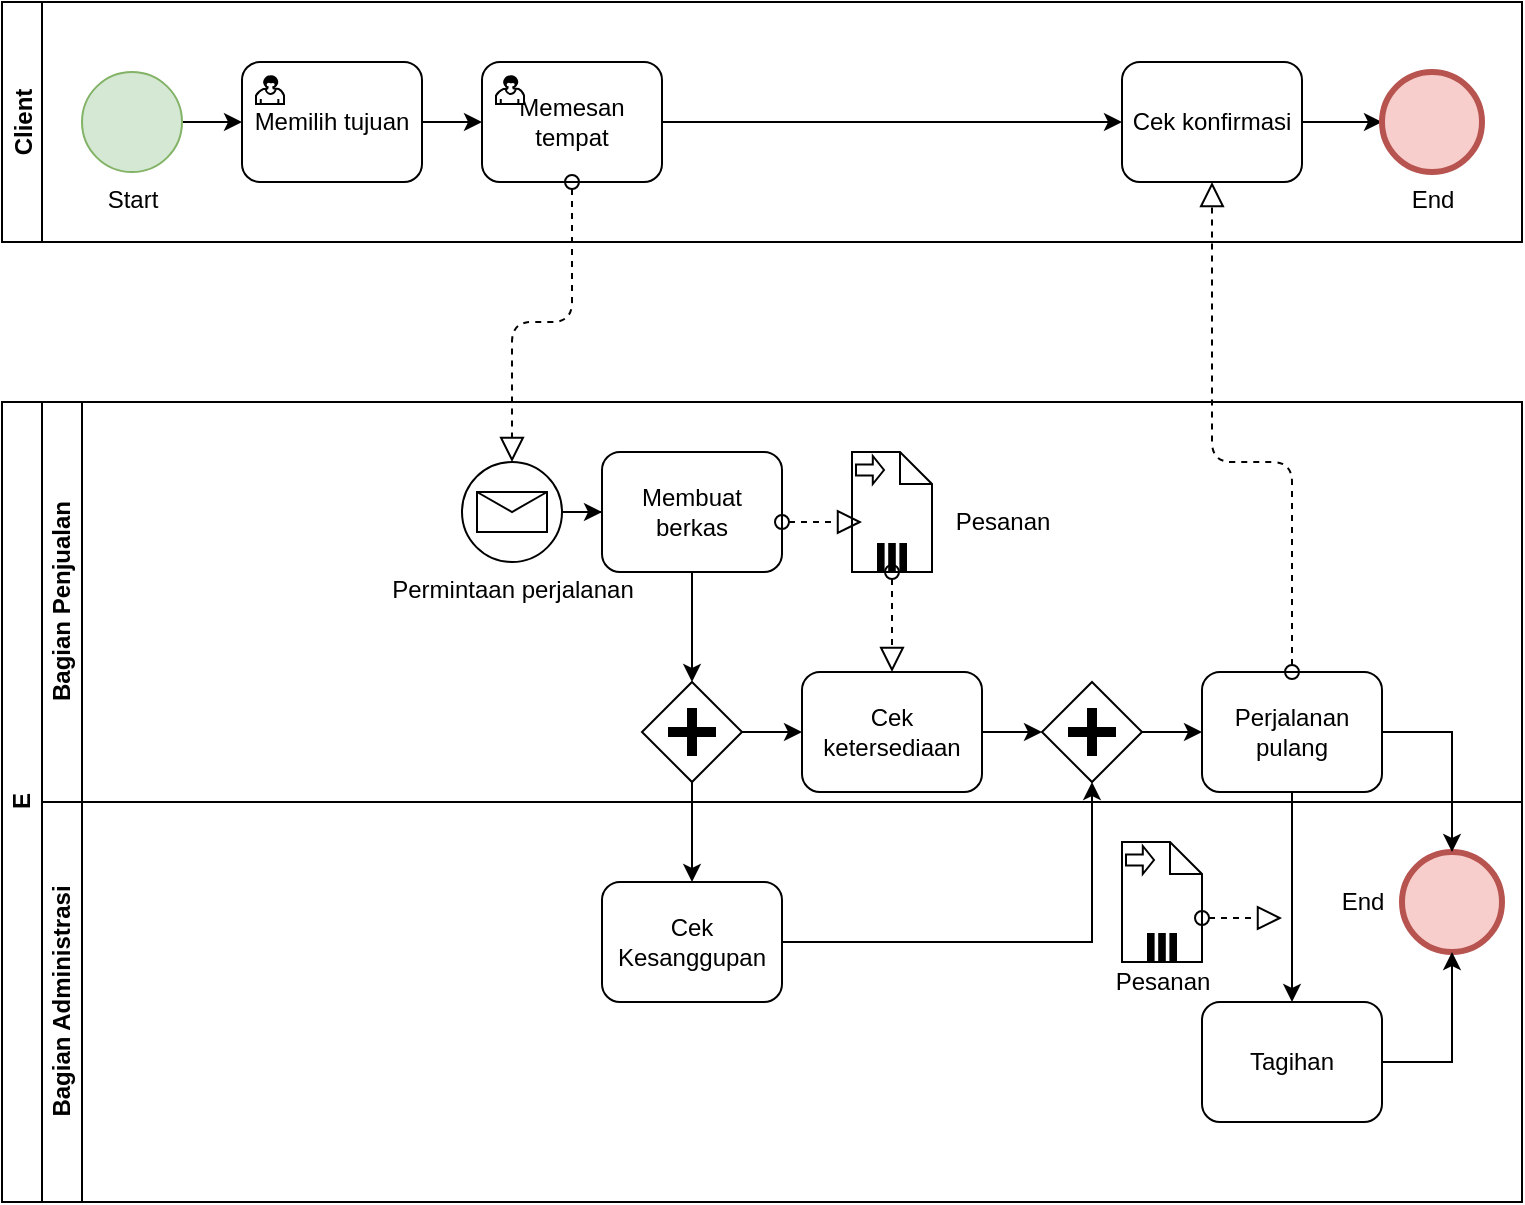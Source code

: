 <mxfile version="13.7.1" type="github">
  <diagram id="rntQ7MFs9RyXZs8C_t1R" name="Page-1">
    <mxGraphModel dx="868" dy="455" grid="1" gridSize="10" guides="1" tooltips="1" connect="1" arrows="1" fold="1" page="1" pageScale="1" pageWidth="850" pageHeight="1100" math="0" shadow="0">
      <root>
        <mxCell id="0" />
        <mxCell id="1" parent="0" />
        <mxCell id="z7o3CKTYqqBQ7aBaNFPh-1" value="Client" style="swimlane;startSize=20;horizontal=0;" parent="1" vertex="1">
          <mxGeometry x="40" y="80" width="760" height="120" as="geometry" />
        </mxCell>
        <mxCell id="z7o3CKTYqqBQ7aBaNFPh-34" style="edgeStyle=orthogonalEdgeStyle;rounded=0;orthogonalLoop=1;jettySize=auto;html=1;" parent="z7o3CKTYqqBQ7aBaNFPh-1" source="z7o3CKTYqqBQ7aBaNFPh-7" target="z7o3CKTYqqBQ7aBaNFPh-10" edge="1">
          <mxGeometry relative="1" as="geometry" />
        </mxCell>
        <mxCell id="z7o3CKTYqqBQ7aBaNFPh-7" value="&lt;div&gt;Start&lt;/div&gt;" style="shape=mxgraph.bpmn.shape;html=1;verticalLabelPosition=bottom;labelBackgroundColor=#ffffff;verticalAlign=top;align=center;perimeter=ellipsePerimeter;outlineConnect=0;outline=standard;symbol=general;fillColor=#d5e8d4;strokeColor=#82b366;" parent="z7o3CKTYqqBQ7aBaNFPh-1" vertex="1">
          <mxGeometry x="40" y="35" width="50" height="50" as="geometry" />
        </mxCell>
        <mxCell id="z7o3CKTYqqBQ7aBaNFPh-35" style="edgeStyle=orthogonalEdgeStyle;rounded=0;orthogonalLoop=1;jettySize=auto;html=1;" parent="z7o3CKTYqqBQ7aBaNFPh-1" source="z7o3CKTYqqBQ7aBaNFPh-10" target="z7o3CKTYqqBQ7aBaNFPh-14" edge="1">
          <mxGeometry relative="1" as="geometry" />
        </mxCell>
        <mxCell id="z7o3CKTYqqBQ7aBaNFPh-10" value="Memilih tujuan" style="html=1;whiteSpace=wrap;rounded=1;dropTarget=0;" parent="z7o3CKTYqqBQ7aBaNFPh-1" vertex="1">
          <mxGeometry x="120" y="30" width="90" height="60" as="geometry" />
        </mxCell>
        <mxCell id="z7o3CKTYqqBQ7aBaNFPh-11" value="" style="html=1;shape=mxgraph.bpmn.user_task;outlineConnect=0;" parent="z7o3CKTYqqBQ7aBaNFPh-10" vertex="1">
          <mxGeometry width="14" height="14" relative="1" as="geometry">
            <mxPoint x="7" y="7" as="offset" />
          </mxGeometry>
        </mxCell>
        <mxCell id="z7o3CKTYqqBQ7aBaNFPh-36" style="edgeStyle=orthogonalEdgeStyle;rounded=0;orthogonalLoop=1;jettySize=auto;html=1;entryX=0;entryY=0.5;entryDx=0;entryDy=0;" parent="z7o3CKTYqqBQ7aBaNFPh-1" source="z7o3CKTYqqBQ7aBaNFPh-14" target="z7o3CKTYqqBQ7aBaNFPh-17" edge="1">
          <mxGeometry relative="1" as="geometry" />
        </mxCell>
        <mxCell id="z7o3CKTYqqBQ7aBaNFPh-14" value="Memesan tempat" style="html=1;whiteSpace=wrap;rounded=1;dropTarget=0;" parent="z7o3CKTYqqBQ7aBaNFPh-1" vertex="1">
          <mxGeometry x="240" y="30" width="90" height="60" as="geometry" />
        </mxCell>
        <mxCell id="z7o3CKTYqqBQ7aBaNFPh-15" value="" style="html=1;shape=mxgraph.bpmn.user_task;outlineConnect=0;" parent="z7o3CKTYqqBQ7aBaNFPh-14" vertex="1">
          <mxGeometry width="14" height="14" relative="1" as="geometry">
            <mxPoint x="7" y="7" as="offset" />
          </mxGeometry>
        </mxCell>
        <mxCell id="z7o3CKTYqqBQ7aBaNFPh-38" style="edgeStyle=orthogonalEdgeStyle;rounded=0;orthogonalLoop=1;jettySize=auto;html=1;" parent="z7o3CKTYqqBQ7aBaNFPh-1" source="z7o3CKTYqqBQ7aBaNFPh-17" target="z7o3CKTYqqBQ7aBaNFPh-37" edge="1">
          <mxGeometry relative="1" as="geometry" />
        </mxCell>
        <mxCell id="z7o3CKTYqqBQ7aBaNFPh-17" value="Cek konfirmasi" style="shape=ext;rounded=1;html=1;whiteSpace=wrap;" parent="z7o3CKTYqqBQ7aBaNFPh-1" vertex="1">
          <mxGeometry x="560" y="30" width="90" height="60" as="geometry" />
        </mxCell>
        <mxCell id="z7o3CKTYqqBQ7aBaNFPh-37" value="End" style="shape=mxgraph.bpmn.shape;html=1;verticalLabelPosition=bottom;labelBackgroundColor=#ffffff;verticalAlign=top;align=center;perimeter=ellipsePerimeter;outlineConnect=0;outline=end;symbol=general;fillColor=#f8cecc;strokeColor=#b85450;" parent="z7o3CKTYqqBQ7aBaNFPh-1" vertex="1">
          <mxGeometry x="690" y="35" width="50" height="50" as="geometry" />
        </mxCell>
        <mxCell id="z7o3CKTYqqBQ7aBaNFPh-3" value="E" style="swimlane;html=1;childLayout=stackLayout;resizeParent=1;resizeParentMax=0;horizontal=0;startSize=20;horizontalStack=0;" parent="1" vertex="1">
          <mxGeometry x="40" y="280" width="760" height="400" as="geometry" />
        </mxCell>
        <mxCell id="z7o3CKTYqqBQ7aBaNFPh-5" value="Bagian Penjualan" style="swimlane;html=1;startSize=20;horizontal=0;" parent="z7o3CKTYqqBQ7aBaNFPh-3" vertex="1">
          <mxGeometry x="20" width="740" height="200" as="geometry" />
        </mxCell>
        <mxCell id="z7o3CKTYqqBQ7aBaNFPh-23" value="" style="shape=note;whiteSpace=wrap;size=16;html=1;dropTarget=0;" parent="z7o3CKTYqqBQ7aBaNFPh-5" vertex="1">
          <mxGeometry x="405" y="25" width="40" height="60" as="geometry" />
        </mxCell>
        <mxCell id="z7o3CKTYqqBQ7aBaNFPh-24" value="" style="html=1;shape=singleArrow;arrowWidth=0.4;arrowSize=0.4;outlineConnect=0;" parent="z7o3CKTYqqBQ7aBaNFPh-23" vertex="1">
          <mxGeometry width="14" height="14" relative="1" as="geometry">
            <mxPoint x="2" y="2" as="offset" />
          </mxGeometry>
        </mxCell>
        <mxCell id="z7o3CKTYqqBQ7aBaNFPh-25" value="" style="html=1;whiteSpace=wrap;shape=parallelMarker;outlineConnect=0;" parent="z7o3CKTYqqBQ7aBaNFPh-23" vertex="1">
          <mxGeometry x="0.5" y="1" width="14" height="14" relative="1" as="geometry">
            <mxPoint x="-7" y="-14" as="offset" />
          </mxGeometry>
        </mxCell>
        <mxCell id="z7o3CKTYqqBQ7aBaNFPh-40" style="edgeStyle=orthogonalEdgeStyle;rounded=0;orthogonalLoop=1;jettySize=auto;html=1;" parent="z7o3CKTYqqBQ7aBaNFPh-5" source="z7o3CKTYqqBQ7aBaNFPh-18" target="z7o3CKTYqqBQ7aBaNFPh-19" edge="1">
          <mxGeometry relative="1" as="geometry" />
        </mxCell>
        <mxCell id="z7o3CKTYqqBQ7aBaNFPh-18" value="Permintaan perjalanan" style="shape=mxgraph.bpmn.shape;html=1;verticalLabelPosition=bottom;labelBackgroundColor=#ffffff;verticalAlign=top;align=center;perimeter=ellipsePerimeter;outlineConnect=0;outline=standard;symbol=message;" parent="z7o3CKTYqqBQ7aBaNFPh-5" vertex="1">
          <mxGeometry x="210" y="30" width="50" height="50" as="geometry" />
        </mxCell>
        <mxCell id="z7o3CKTYqqBQ7aBaNFPh-41" style="edgeStyle=orthogonalEdgeStyle;rounded=0;orthogonalLoop=1;jettySize=auto;html=1;" parent="z7o3CKTYqqBQ7aBaNFPh-5" source="z7o3CKTYqqBQ7aBaNFPh-19" target="z7o3CKTYqqBQ7aBaNFPh-21" edge="1">
          <mxGeometry relative="1" as="geometry" />
        </mxCell>
        <mxCell id="z7o3CKTYqqBQ7aBaNFPh-19" value="Membuat berkas" style="shape=ext;rounded=1;html=1;whiteSpace=wrap;" parent="z7o3CKTYqqBQ7aBaNFPh-5" vertex="1">
          <mxGeometry x="280" y="25" width="90" height="60" as="geometry" />
        </mxCell>
        <mxCell id="z7o3CKTYqqBQ7aBaNFPh-46" value="" style="startArrow=oval;startFill=0;startSize=7;endArrow=block;endFill=0;endSize=10;dashed=1;html=1;exitX=0.5;exitY=1;exitDx=0;exitDy=0;entryX=0.5;entryY=0;entryDx=0;entryDy=0;" parent="z7o3CKTYqqBQ7aBaNFPh-5" source="z7o3CKTYqqBQ7aBaNFPh-25" target="z7o3CKTYqqBQ7aBaNFPh-26" edge="1">
          <mxGeometry width="100" relative="1" as="geometry">
            <mxPoint x="470" y="60" as="sourcePoint" />
            <mxPoint x="570" y="60" as="targetPoint" />
          </mxGeometry>
        </mxCell>
        <mxCell id="z7o3CKTYqqBQ7aBaNFPh-47" style="edgeStyle=orthogonalEdgeStyle;rounded=0;orthogonalLoop=1;jettySize=auto;html=1;entryX=0;entryY=0.5;entryDx=0;entryDy=0;" parent="z7o3CKTYqqBQ7aBaNFPh-5" source="z7o3CKTYqqBQ7aBaNFPh-21" target="z7o3CKTYqqBQ7aBaNFPh-26" edge="1">
          <mxGeometry relative="1" as="geometry" />
        </mxCell>
        <mxCell id="z7o3CKTYqqBQ7aBaNFPh-57" value="Pesanan" style="text;html=1;align=center;verticalAlign=middle;resizable=0;points=[];autosize=1;" parent="z7o3CKTYqqBQ7aBaNFPh-5" vertex="1">
          <mxGeometry x="445" y="50" width="70" height="20" as="geometry" />
        </mxCell>
        <mxCell id="z7o3CKTYqqBQ7aBaNFPh-21" value="" style="shape=mxgraph.bpmn.shape;html=1;verticalLabelPosition=bottom;labelBackgroundColor=#ffffff;verticalAlign=top;align=center;perimeter=rhombusPerimeter;background=gateway;outlineConnect=0;outline=none;symbol=parallelGw;" parent="z7o3CKTYqqBQ7aBaNFPh-5" vertex="1">
          <mxGeometry x="300" y="140" width="50" height="50" as="geometry" />
        </mxCell>
        <mxCell id="z7o3CKTYqqBQ7aBaNFPh-48" style="edgeStyle=orthogonalEdgeStyle;rounded=0;orthogonalLoop=1;jettySize=auto;html=1;entryX=0;entryY=0.5;entryDx=0;entryDy=0;" parent="z7o3CKTYqqBQ7aBaNFPh-5" source="z7o3CKTYqqBQ7aBaNFPh-26" target="z7o3CKTYqqBQ7aBaNFPh-27" edge="1">
          <mxGeometry relative="1" as="geometry" />
        </mxCell>
        <mxCell id="z7o3CKTYqqBQ7aBaNFPh-26" value="Cek ketersediaan" style="shape=ext;rounded=1;html=1;whiteSpace=wrap;" parent="z7o3CKTYqqBQ7aBaNFPh-5" vertex="1">
          <mxGeometry x="380" y="135" width="90" height="60" as="geometry" />
        </mxCell>
        <mxCell id="z7o3CKTYqqBQ7aBaNFPh-49" style="edgeStyle=orthogonalEdgeStyle;rounded=0;orthogonalLoop=1;jettySize=auto;html=1;" parent="z7o3CKTYqqBQ7aBaNFPh-5" source="z7o3CKTYqqBQ7aBaNFPh-27" target="z7o3CKTYqqBQ7aBaNFPh-28" edge="1">
          <mxGeometry relative="1" as="geometry" />
        </mxCell>
        <mxCell id="z7o3CKTYqqBQ7aBaNFPh-27" value="" style="shape=mxgraph.bpmn.shape;html=1;verticalLabelPosition=bottom;labelBackgroundColor=#ffffff;verticalAlign=top;align=center;perimeter=rhombusPerimeter;background=gateway;outlineConnect=0;outline=none;symbol=parallelGw;" parent="z7o3CKTYqqBQ7aBaNFPh-5" vertex="1">
          <mxGeometry x="500" y="140" width="50" height="50" as="geometry" />
        </mxCell>
        <mxCell id="z7o3CKTYqqBQ7aBaNFPh-28" value="Perjalanan pulang" style="shape=ext;rounded=1;html=1;whiteSpace=wrap;" parent="z7o3CKTYqqBQ7aBaNFPh-5" vertex="1">
          <mxGeometry x="580" y="135" width="90" height="60" as="geometry" />
        </mxCell>
        <mxCell id="z7o3CKTYqqBQ7aBaNFPh-42" style="edgeStyle=orthogonalEdgeStyle;rounded=0;orthogonalLoop=1;jettySize=auto;html=1;exitX=0.5;exitY=1;exitDx=0;exitDy=0;" parent="z7o3CKTYqqBQ7aBaNFPh-3" source="z7o3CKTYqqBQ7aBaNFPh-21" target="z7o3CKTYqqBQ7aBaNFPh-22" edge="1">
          <mxGeometry relative="1" as="geometry" />
        </mxCell>
        <mxCell id="z7o3CKTYqqBQ7aBaNFPh-6" value="Bagian Administrasi" style="swimlane;html=1;startSize=20;horizontal=0;" parent="z7o3CKTYqqBQ7aBaNFPh-3" vertex="1">
          <mxGeometry x="20" y="200" width="740" height="200" as="geometry" />
        </mxCell>
        <mxCell id="z7o3CKTYqqBQ7aBaNFPh-58" value="End" style="text;html=1;align=center;verticalAlign=middle;resizable=0;points=[];autosize=1;" parent="z7o3CKTYqqBQ7aBaNFPh-6" vertex="1">
          <mxGeometry x="640" y="40" width="40" height="20" as="geometry" />
        </mxCell>
        <mxCell id="z7o3CKTYqqBQ7aBaNFPh-54" value="" style="shape=mxgraph.bpmn.shape;html=1;verticalLabelPosition=bottom;labelBackgroundColor=#ffffff;verticalAlign=top;align=center;perimeter=ellipsePerimeter;outlineConnect=0;outline=end;symbol=general;fillColor=#f8cecc;strokeColor=#b85450;" parent="z7o3CKTYqqBQ7aBaNFPh-6" vertex="1">
          <mxGeometry x="680" y="25" width="50" height="50" as="geometry" />
        </mxCell>
        <mxCell id="z7o3CKTYqqBQ7aBaNFPh-31" value="" style="shape=note;whiteSpace=wrap;size=16;html=1;dropTarget=0;" parent="z7o3CKTYqqBQ7aBaNFPh-6" vertex="1">
          <mxGeometry x="540" y="20" width="40" height="60" as="geometry" />
        </mxCell>
        <mxCell id="z7o3CKTYqqBQ7aBaNFPh-32" value="" style="html=1;shape=singleArrow;arrowWidth=0.4;arrowSize=0.4;outlineConnect=0;" parent="z7o3CKTYqqBQ7aBaNFPh-31" vertex="1">
          <mxGeometry width="14" height="14" relative="1" as="geometry">
            <mxPoint x="2" y="2" as="offset" />
          </mxGeometry>
        </mxCell>
        <mxCell id="z7o3CKTYqqBQ7aBaNFPh-33" value="" style="html=1;whiteSpace=wrap;shape=parallelMarker;outlineConnect=0;" parent="z7o3CKTYqqBQ7aBaNFPh-31" vertex="1">
          <mxGeometry x="0.5" y="1" width="14" height="14" relative="1" as="geometry">
            <mxPoint x="-7" y="-14" as="offset" />
          </mxGeometry>
        </mxCell>
        <mxCell id="z7o3CKTYqqBQ7aBaNFPh-22" value="Cek Kesanggupan" style="shape=ext;rounded=1;html=1;whiteSpace=wrap;" parent="z7o3CKTYqqBQ7aBaNFPh-6" vertex="1">
          <mxGeometry x="280" y="40" width="90" height="60" as="geometry" />
        </mxCell>
        <mxCell id="z7o3CKTYqqBQ7aBaNFPh-56" style="edgeStyle=orthogonalEdgeStyle;rounded=0;orthogonalLoop=1;jettySize=auto;html=1;" parent="z7o3CKTYqqBQ7aBaNFPh-6" source="z7o3CKTYqqBQ7aBaNFPh-30" target="z7o3CKTYqqBQ7aBaNFPh-54" edge="1">
          <mxGeometry relative="1" as="geometry" />
        </mxCell>
        <mxCell id="z7o3CKTYqqBQ7aBaNFPh-59" value="Pesanan" style="text;html=1;align=center;verticalAlign=middle;resizable=0;points=[];autosize=1;" parent="z7o3CKTYqqBQ7aBaNFPh-6" vertex="1">
          <mxGeometry x="525" y="80" width="70" height="20" as="geometry" />
        </mxCell>
        <mxCell id="z7o3CKTYqqBQ7aBaNFPh-30" value="Tagihan" style="shape=ext;rounded=1;html=1;whiteSpace=wrap;" parent="z7o3CKTYqqBQ7aBaNFPh-6" vertex="1">
          <mxGeometry x="580" y="100" width="90" height="60" as="geometry" />
        </mxCell>
        <mxCell id="z7o3CKTYqqBQ7aBaNFPh-50" style="edgeStyle=orthogonalEdgeStyle;rounded=0;orthogonalLoop=1;jettySize=auto;html=1;entryX=0.5;entryY=1;entryDx=0;entryDy=0;" parent="z7o3CKTYqqBQ7aBaNFPh-3" source="z7o3CKTYqqBQ7aBaNFPh-22" target="z7o3CKTYqqBQ7aBaNFPh-27" edge="1">
          <mxGeometry relative="1" as="geometry" />
        </mxCell>
        <mxCell id="z7o3CKTYqqBQ7aBaNFPh-51" style="edgeStyle=orthogonalEdgeStyle;rounded=0;orthogonalLoop=1;jettySize=auto;html=1;entryX=0.5;entryY=0;entryDx=0;entryDy=0;" parent="z7o3CKTYqqBQ7aBaNFPh-3" source="z7o3CKTYqqBQ7aBaNFPh-28" target="z7o3CKTYqqBQ7aBaNFPh-30" edge="1">
          <mxGeometry relative="1" as="geometry">
            <Array as="points">
              <mxPoint x="645" y="250" />
              <mxPoint x="645" y="250" />
            </Array>
          </mxGeometry>
        </mxCell>
        <mxCell id="z7o3CKTYqqBQ7aBaNFPh-55" style="edgeStyle=orthogonalEdgeStyle;rounded=0;orthogonalLoop=1;jettySize=auto;html=1;entryX=0.5;entryY=0;entryDx=0;entryDy=0;" parent="z7o3CKTYqqBQ7aBaNFPh-3" source="z7o3CKTYqqBQ7aBaNFPh-28" target="z7o3CKTYqqBQ7aBaNFPh-54" edge="1">
          <mxGeometry relative="1" as="geometry" />
        </mxCell>
        <mxCell id="z7o3CKTYqqBQ7aBaNFPh-44" value="" style="startArrow=oval;startFill=0;startSize=7;endArrow=block;endFill=0;endSize=10;dashed=1;html=1;exitX=0.5;exitY=1;exitDx=0;exitDy=0;entryX=0.5;entryY=0;entryDx=0;entryDy=0;" parent="1" source="z7o3CKTYqqBQ7aBaNFPh-14" target="z7o3CKTYqqBQ7aBaNFPh-18" edge="1">
          <mxGeometry width="100" relative="1" as="geometry">
            <mxPoint x="380" y="290" as="sourcePoint" />
            <mxPoint x="480" y="290" as="targetPoint" />
            <Array as="points">
              <mxPoint x="325" y="240" />
              <mxPoint x="295" y="240" />
            </Array>
          </mxGeometry>
        </mxCell>
        <mxCell id="z7o3CKTYqqBQ7aBaNFPh-45" value="" style="startArrow=oval;startFill=0;startSize=7;endArrow=block;endFill=0;endSize=10;dashed=1;html=1;" parent="1" edge="1">
          <mxGeometry width="100" relative="1" as="geometry">
            <mxPoint x="430" y="340" as="sourcePoint" />
            <mxPoint x="470" y="340" as="targetPoint" />
          </mxGeometry>
        </mxCell>
        <mxCell id="z7o3CKTYqqBQ7aBaNFPh-53" value="" style="startArrow=oval;startFill=0;startSize=7;endArrow=block;endFill=0;endSize=10;dashed=1;html=1;exitX=0;exitY=0;exitDx=40;exitDy=38;exitPerimeter=0;" parent="1" source="z7o3CKTYqqBQ7aBaNFPh-31" edge="1">
          <mxGeometry width="100" relative="1" as="geometry">
            <mxPoint x="380" y="500" as="sourcePoint" />
            <mxPoint x="680" y="538" as="targetPoint" />
          </mxGeometry>
        </mxCell>
        <mxCell id="z7o3CKTYqqBQ7aBaNFPh-60" value="" style="startArrow=oval;startFill=0;startSize=7;endArrow=block;endFill=0;endSize=10;dashed=1;html=1;entryX=0.5;entryY=1;entryDx=0;entryDy=0;exitX=0.5;exitY=0;exitDx=0;exitDy=0;" parent="1" source="z7o3CKTYqqBQ7aBaNFPh-28" target="z7o3CKTYqqBQ7aBaNFPh-17" edge="1">
          <mxGeometry width="100" relative="1" as="geometry">
            <mxPoint x="380" y="290" as="sourcePoint" />
            <mxPoint x="480" y="290" as="targetPoint" />
            <Array as="points">
              <mxPoint x="685" y="310" />
              <mxPoint x="645" y="310" />
            </Array>
          </mxGeometry>
        </mxCell>
      </root>
    </mxGraphModel>
  </diagram>
</mxfile>
